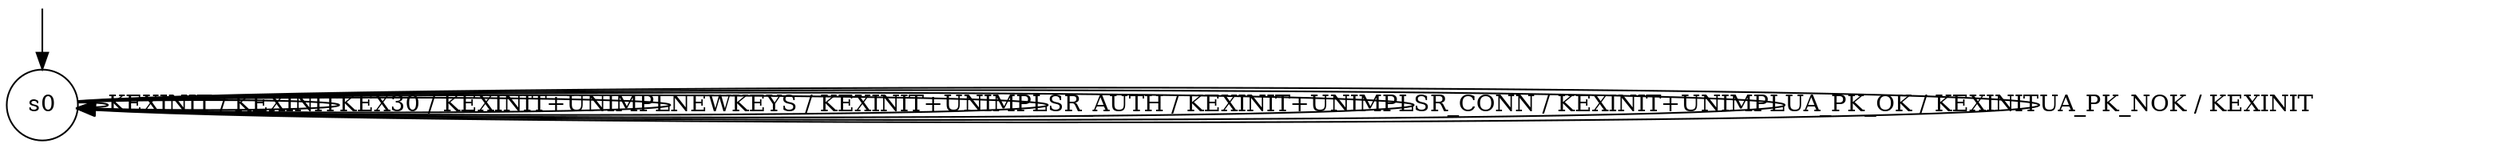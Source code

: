 digraph g {

	s0 [shape="circle" label="s0"];
	s0 -> s0 [label="KEXINIT / KEXINIT"];
	s0 -> s0 [label="KEX30 / KEXINIT+UNIMPL"];
	s0 -> s0 [label="NEWKEYS / KEXINIT+UNIMPL"];
	s0 -> s0 [label="SR_AUTH / KEXINIT+UNIMPL"];
	s0 -> s0 [label="SR_CONN / KEXINIT+UNIMPL"];
	s0 -> s0 [label="UA_PK_OK / KEXINIT"];
	s0 -> s0 [label="UA_PK_NOK / KEXINIT"];

__start0 [label="" shape="none" width="0" height="0"];
__start0 -> s0;

}

